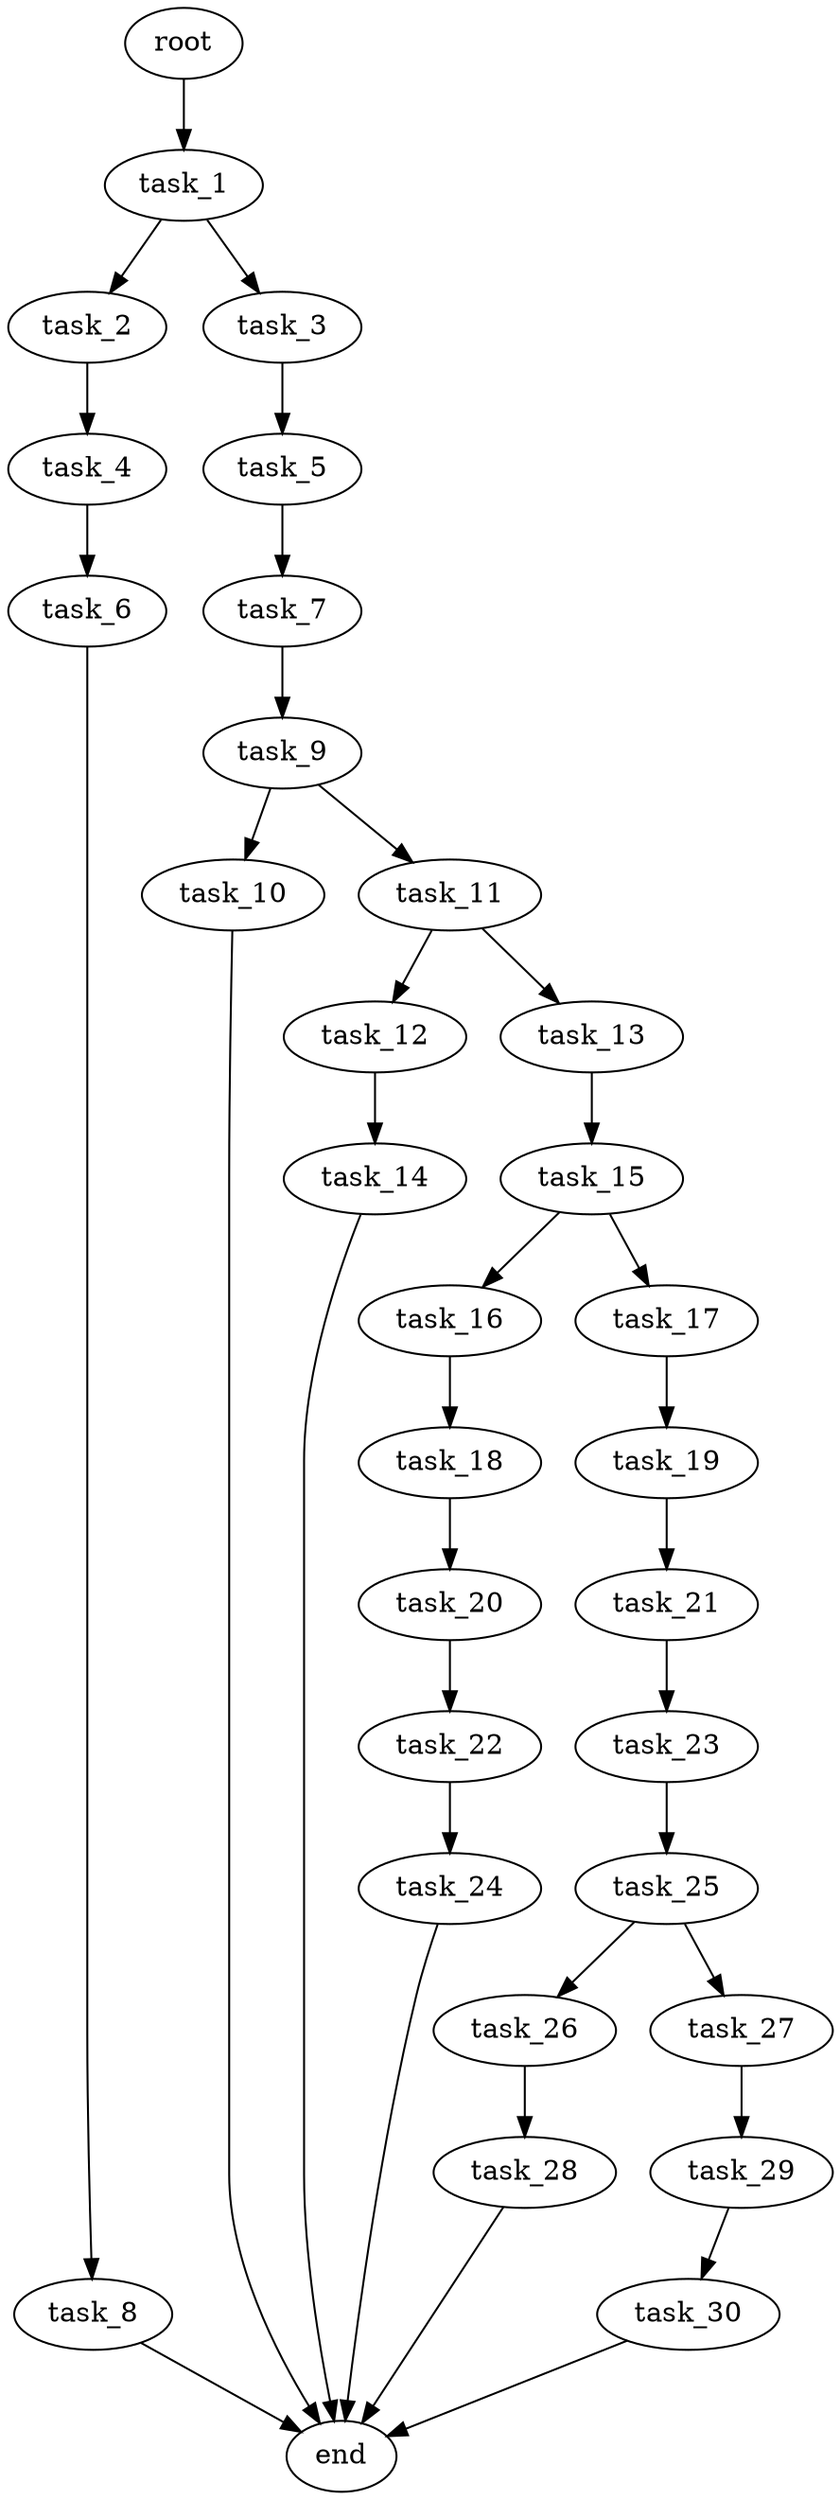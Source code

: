 digraph G {
  root [size="0.000000e+00"];
  task_1 [size="8.193192e+10"];
  task_2 [size="9.647243e+10"];
  task_3 [size="1.081879e+10"];
  task_4 [size="2.577586e+09"];
  task_5 [size="3.120260e+10"];
  task_6 [size="6.773796e+10"];
  task_7 [size="9.581770e+10"];
  task_8 [size="3.967148e+10"];
  task_9 [size="7.150432e+10"];
  task_10 [size="7.608888e+09"];
  task_11 [size="6.906454e+10"];
  task_12 [size="6.272797e+10"];
  task_13 [size="1.019911e+10"];
  task_14 [size="7.725036e+10"];
  task_15 [size="8.503082e+10"];
  task_16 [size="6.004516e+10"];
  task_17 [size="1.211430e+10"];
  task_18 [size="9.838460e+10"];
  task_19 [size="7.826571e+10"];
  task_20 [size="3.472690e+10"];
  task_21 [size="4.284352e+10"];
  task_22 [size="3.706338e+10"];
  task_23 [size="5.060102e+10"];
  task_24 [size="3.412971e+10"];
  task_25 [size="8.495907e+10"];
  task_26 [size="8.223487e+10"];
  task_27 [size="1.056283e+10"];
  task_28 [size="9.607915e+10"];
  task_29 [size="6.356215e+10"];
  task_30 [size="8.287244e+10"];
  end [size="0.000000e+00"];

  root -> task_1 [size="1.000000e-12"];
  task_1 -> task_2 [size="9.647243e+08"];
  task_1 -> task_3 [size="1.081879e+08"];
  task_2 -> task_4 [size="2.577586e+07"];
  task_3 -> task_5 [size="3.120260e+08"];
  task_4 -> task_6 [size="6.773796e+08"];
  task_5 -> task_7 [size="9.581770e+08"];
  task_6 -> task_8 [size="3.967148e+08"];
  task_7 -> task_9 [size="7.150432e+08"];
  task_8 -> end [size="1.000000e-12"];
  task_9 -> task_10 [size="7.608888e+07"];
  task_9 -> task_11 [size="6.906454e+08"];
  task_10 -> end [size="1.000000e-12"];
  task_11 -> task_12 [size="6.272797e+08"];
  task_11 -> task_13 [size="1.019911e+08"];
  task_12 -> task_14 [size="7.725036e+08"];
  task_13 -> task_15 [size="8.503082e+08"];
  task_14 -> end [size="1.000000e-12"];
  task_15 -> task_16 [size="6.004516e+08"];
  task_15 -> task_17 [size="1.211430e+08"];
  task_16 -> task_18 [size="9.838460e+08"];
  task_17 -> task_19 [size="7.826571e+08"];
  task_18 -> task_20 [size="3.472690e+08"];
  task_19 -> task_21 [size="4.284352e+08"];
  task_20 -> task_22 [size="3.706338e+08"];
  task_21 -> task_23 [size="5.060102e+08"];
  task_22 -> task_24 [size="3.412971e+08"];
  task_23 -> task_25 [size="8.495907e+08"];
  task_24 -> end [size="1.000000e-12"];
  task_25 -> task_26 [size="8.223487e+08"];
  task_25 -> task_27 [size="1.056283e+08"];
  task_26 -> task_28 [size="9.607915e+08"];
  task_27 -> task_29 [size="6.356215e+08"];
  task_28 -> end [size="1.000000e-12"];
  task_29 -> task_30 [size="8.287244e+08"];
  task_30 -> end [size="1.000000e-12"];
}
